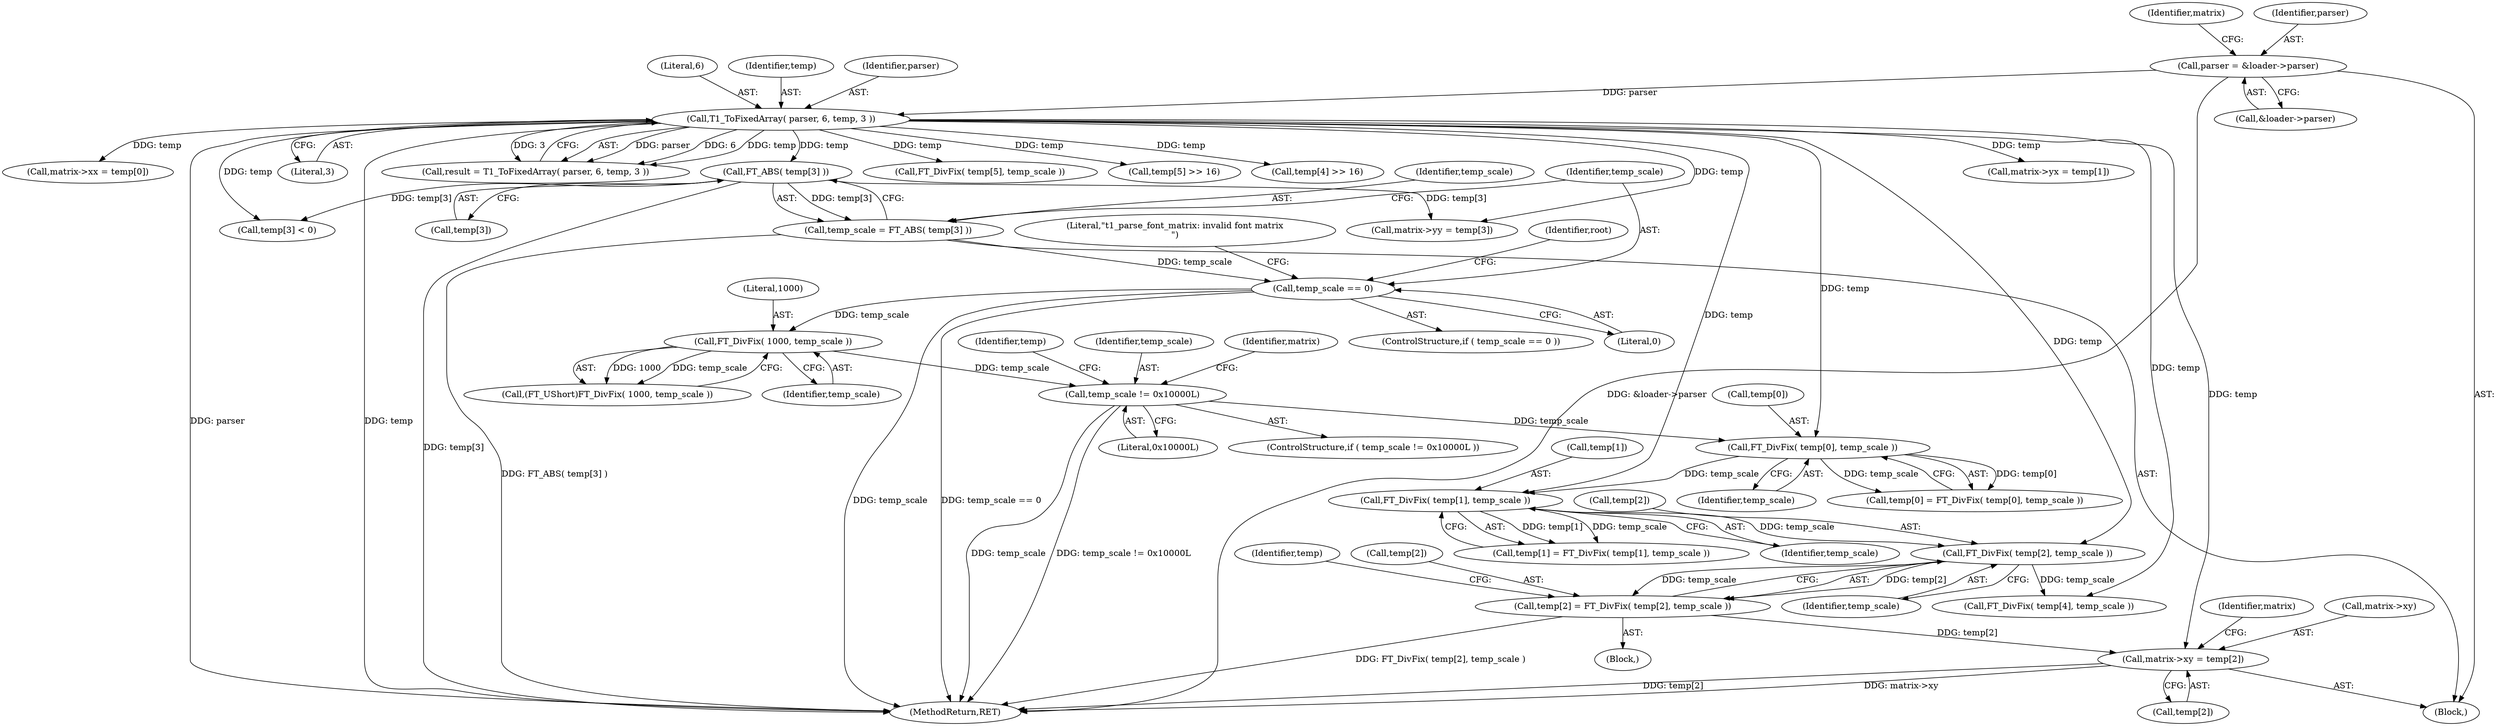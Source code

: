 digraph "0_savannah_8b281f83e8516535756f92dbf90940ac44bd45e1_0@array" {
"1000275" [label="(Call,matrix->xy = temp[2])"];
"1000148" [label="(Call,T1_ToFixedArray( parser, 6, temp, 3 ))"];
"1000110" [label="(Call,parser = &loader->parser)"];
"1000221" [label="(Call,temp[2] = FT_DivFix( temp[2], temp_scale ))"];
"1000225" [label="(Call,FT_DivFix( temp[2], temp_scale ))"];
"1000216" [label="(Call,FT_DivFix( temp[1], temp_scale ))"];
"1000207" [label="(Call,FT_DivFix( temp[0], temp_scale ))"];
"1000199" [label="(Call,temp_scale != 0x10000L)"];
"1000195" [label="(Call,FT_DivFix( 1000, temp_scale ))"];
"1000174" [label="(Call,temp_scale == 0)"];
"1000167" [label="(Call,temp_scale = FT_ABS( temp[3] ))"];
"1000169" [label="(Call,FT_ABS( temp[3] ))"];
"1000175" [label="(Identifier,temp_scale)"];
"1000226" [label="(Call,temp[2])"];
"1000195" [label="(Call,FT_DivFix( 1000, temp_scale ))"];
"1000282" [label="(Call,matrix->yy = temp[3])"];
"1000268" [label="(Call,matrix->yx = temp[1])"];
"1000200" [label="(Identifier,temp_scale)"];
"1000110" [label="(Call,parser = &loader->parser)"];
"1000168" [label="(Identifier,temp_scale)"];
"1000108" [label="(Block,)"];
"1000118" [label="(Identifier,matrix)"];
"1000173" [label="(ControlStructure,if ( temp_scale == 0 ))"];
"1000261" [label="(Call,matrix->xx = temp[0])"];
"1000203" [label="(Call,temp[0] = FT_DivFix( temp[0], temp_scale ))"];
"1000170" [label="(Call,temp[3])"];
"1000253" [label="(Call,temp[3] < 0)"];
"1000284" [label="(Identifier,matrix)"];
"1000176" [label="(Literal,0)"];
"1000150" [label="(Literal,6)"];
"1000151" [label="(Identifier,temp)"];
"1000216" [label="(Call,FT_DivFix( temp[1], temp_scale ))"];
"1000111" [label="(Identifier,parser)"];
"1000169" [label="(Call,FT_ABS( temp[3] ))"];
"1000232" [label="(Identifier,temp)"];
"1000174" [label="(Call,temp_scale == 0)"];
"1000275" [label="(Call,matrix->xy = temp[2])"];
"1000112" [label="(Call,&loader->parser)"];
"1000222" [label="(Call,temp[2])"];
"1000198" [label="(ControlStructure,if ( temp_scale != 0x10000L ))"];
"1000229" [label="(Identifier,temp_scale)"];
"1000221" [label="(Call,temp[2] = FT_DivFix( temp[2], temp_scale ))"];
"1000202" [label="(Block,)"];
"1000211" [label="(Identifier,temp_scale)"];
"1000197" [label="(Identifier,temp_scale)"];
"1000149" [label="(Identifier,parser)"];
"1000220" [label="(Identifier,temp_scale)"];
"1000276" [label="(Call,matrix->xy)"];
"1000193" [label="(Call,(FT_UShort)FT_DivFix( 1000, temp_scale ))"];
"1000152" [label="(Literal,3)"];
"1000207" [label="(Call,FT_DivFix( temp[0], temp_scale ))"];
"1000196" [label="(Literal,1000)"];
"1000199" [label="(Call,temp_scale != 0x10000L)"];
"1000225" [label="(Call,FT_DivFix( temp[2], temp_scale ))"];
"1000201" [label="(Literal,0x10000L)"];
"1000263" [label="(Identifier,matrix)"];
"1000212" [label="(Call,temp[1] = FT_DivFix( temp[1], temp_scale ))"];
"1000167" [label="(Call,temp_scale = FT_ABS( temp[3] ))"];
"1000307" [label="(MethodReturn,RET)"];
"1000234" [label="(Call,FT_DivFix( temp[4], temp_scale ))"];
"1000217" [label="(Call,temp[1])"];
"1000148" [label="(Call,T1_ToFixedArray( parser, 6, temp, 3 ))"];
"1000191" [label="(Identifier,root)"];
"1000146" [label="(Call,result = T1_ToFixedArray( parser, 6, temp, 3 ))"];
"1000279" [label="(Call,temp[2])"];
"1000243" [label="(Call,FT_DivFix( temp[5], temp_scale ))"];
"1000302" [label="(Call,temp[5] >> 16)"];
"1000208" [label="(Call,temp[0])"];
"1000179" [label="(Literal,\"t1_parse_font_matrix: invalid font matrix\n\")"];
"1000205" [label="(Identifier,temp)"];
"1000293" [label="(Call,temp[4] >> 16)"];
"1000275" -> "1000108"  [label="AST: "];
"1000275" -> "1000279"  [label="CFG: "];
"1000276" -> "1000275"  [label="AST: "];
"1000279" -> "1000275"  [label="AST: "];
"1000284" -> "1000275"  [label="CFG: "];
"1000275" -> "1000307"  [label="DDG: temp[2]"];
"1000275" -> "1000307"  [label="DDG: matrix->xy"];
"1000148" -> "1000275"  [label="DDG: temp"];
"1000221" -> "1000275"  [label="DDG: temp[2]"];
"1000148" -> "1000146"  [label="AST: "];
"1000148" -> "1000152"  [label="CFG: "];
"1000149" -> "1000148"  [label="AST: "];
"1000150" -> "1000148"  [label="AST: "];
"1000151" -> "1000148"  [label="AST: "];
"1000152" -> "1000148"  [label="AST: "];
"1000146" -> "1000148"  [label="CFG: "];
"1000148" -> "1000307"  [label="DDG: temp"];
"1000148" -> "1000307"  [label="DDG: parser"];
"1000148" -> "1000146"  [label="DDG: parser"];
"1000148" -> "1000146"  [label="DDG: 6"];
"1000148" -> "1000146"  [label="DDG: temp"];
"1000148" -> "1000146"  [label="DDG: 3"];
"1000110" -> "1000148"  [label="DDG: parser"];
"1000148" -> "1000169"  [label="DDG: temp"];
"1000148" -> "1000207"  [label="DDG: temp"];
"1000148" -> "1000216"  [label="DDG: temp"];
"1000148" -> "1000225"  [label="DDG: temp"];
"1000148" -> "1000234"  [label="DDG: temp"];
"1000148" -> "1000243"  [label="DDG: temp"];
"1000148" -> "1000253"  [label="DDG: temp"];
"1000148" -> "1000261"  [label="DDG: temp"];
"1000148" -> "1000268"  [label="DDG: temp"];
"1000148" -> "1000282"  [label="DDG: temp"];
"1000148" -> "1000293"  [label="DDG: temp"];
"1000148" -> "1000302"  [label="DDG: temp"];
"1000110" -> "1000108"  [label="AST: "];
"1000110" -> "1000112"  [label="CFG: "];
"1000111" -> "1000110"  [label="AST: "];
"1000112" -> "1000110"  [label="AST: "];
"1000118" -> "1000110"  [label="CFG: "];
"1000110" -> "1000307"  [label="DDG: &loader->parser"];
"1000221" -> "1000202"  [label="AST: "];
"1000221" -> "1000225"  [label="CFG: "];
"1000222" -> "1000221"  [label="AST: "];
"1000225" -> "1000221"  [label="AST: "];
"1000232" -> "1000221"  [label="CFG: "];
"1000221" -> "1000307"  [label="DDG: FT_DivFix( temp[2], temp_scale )"];
"1000225" -> "1000221"  [label="DDG: temp[2]"];
"1000225" -> "1000221"  [label="DDG: temp_scale"];
"1000225" -> "1000229"  [label="CFG: "];
"1000226" -> "1000225"  [label="AST: "];
"1000229" -> "1000225"  [label="AST: "];
"1000216" -> "1000225"  [label="DDG: temp_scale"];
"1000225" -> "1000234"  [label="DDG: temp_scale"];
"1000216" -> "1000212"  [label="AST: "];
"1000216" -> "1000220"  [label="CFG: "];
"1000217" -> "1000216"  [label="AST: "];
"1000220" -> "1000216"  [label="AST: "];
"1000212" -> "1000216"  [label="CFG: "];
"1000216" -> "1000212"  [label="DDG: temp[1]"];
"1000216" -> "1000212"  [label="DDG: temp_scale"];
"1000207" -> "1000216"  [label="DDG: temp_scale"];
"1000207" -> "1000203"  [label="AST: "];
"1000207" -> "1000211"  [label="CFG: "];
"1000208" -> "1000207"  [label="AST: "];
"1000211" -> "1000207"  [label="AST: "];
"1000203" -> "1000207"  [label="CFG: "];
"1000207" -> "1000203"  [label="DDG: temp[0]"];
"1000207" -> "1000203"  [label="DDG: temp_scale"];
"1000199" -> "1000207"  [label="DDG: temp_scale"];
"1000199" -> "1000198"  [label="AST: "];
"1000199" -> "1000201"  [label="CFG: "];
"1000200" -> "1000199"  [label="AST: "];
"1000201" -> "1000199"  [label="AST: "];
"1000205" -> "1000199"  [label="CFG: "];
"1000263" -> "1000199"  [label="CFG: "];
"1000199" -> "1000307"  [label="DDG: temp_scale != 0x10000L"];
"1000199" -> "1000307"  [label="DDG: temp_scale"];
"1000195" -> "1000199"  [label="DDG: temp_scale"];
"1000195" -> "1000193"  [label="AST: "];
"1000195" -> "1000197"  [label="CFG: "];
"1000196" -> "1000195"  [label="AST: "];
"1000197" -> "1000195"  [label="AST: "];
"1000193" -> "1000195"  [label="CFG: "];
"1000195" -> "1000193"  [label="DDG: 1000"];
"1000195" -> "1000193"  [label="DDG: temp_scale"];
"1000174" -> "1000195"  [label="DDG: temp_scale"];
"1000174" -> "1000173"  [label="AST: "];
"1000174" -> "1000176"  [label="CFG: "];
"1000175" -> "1000174"  [label="AST: "];
"1000176" -> "1000174"  [label="AST: "];
"1000179" -> "1000174"  [label="CFG: "];
"1000191" -> "1000174"  [label="CFG: "];
"1000174" -> "1000307"  [label="DDG: temp_scale == 0"];
"1000174" -> "1000307"  [label="DDG: temp_scale"];
"1000167" -> "1000174"  [label="DDG: temp_scale"];
"1000167" -> "1000108"  [label="AST: "];
"1000167" -> "1000169"  [label="CFG: "];
"1000168" -> "1000167"  [label="AST: "];
"1000169" -> "1000167"  [label="AST: "];
"1000175" -> "1000167"  [label="CFG: "];
"1000167" -> "1000307"  [label="DDG: FT_ABS( temp[3] )"];
"1000169" -> "1000167"  [label="DDG: temp[3]"];
"1000169" -> "1000170"  [label="CFG: "];
"1000170" -> "1000169"  [label="AST: "];
"1000169" -> "1000307"  [label="DDG: temp[3]"];
"1000169" -> "1000253"  [label="DDG: temp[3]"];
"1000169" -> "1000282"  [label="DDG: temp[3]"];
}
